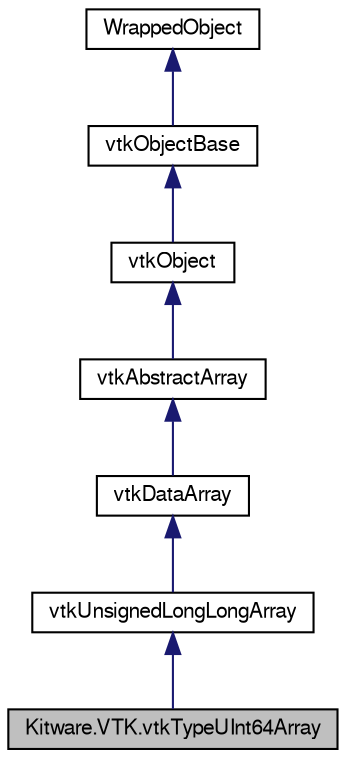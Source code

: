 digraph G
{
  bgcolor="transparent";
  edge [fontname="FreeSans",fontsize="10",labelfontname="FreeSans",labelfontsize="10"];
  node [fontname="FreeSans",fontsize="10",shape=record];
  Node1 [label="Kitware.VTK.vtkTypeUInt64Array",height=0.2,width=0.4,color="black", fillcolor="grey75", style="filled" fontcolor="black"];
  Node2 -> Node1 [dir="back",color="midnightblue",fontsize="10",style="solid",fontname="FreeSans"];
  Node2 [label="vtkUnsignedLongLongArray",height=0.2,width=0.4,color="black",URL="$class_kitware_1_1_v_t_k_1_1vtk_unsigned_long_long_array.html",tooltip="vtkUnsignedLongLongArray - dynamic, self-adjusting array of unsigned long long"];
  Node3 -> Node2 [dir="back",color="midnightblue",fontsize="10",style="solid",fontname="FreeSans"];
  Node3 [label="vtkDataArray",height=0.2,width=0.4,color="black",URL="$class_kitware_1_1_v_t_k_1_1vtk_data_array.html",tooltip="vtkDataArray - abstract superclass for arrays of numeric data"];
  Node4 -> Node3 [dir="back",color="midnightblue",fontsize="10",style="solid",fontname="FreeSans"];
  Node4 [label="vtkAbstractArray",height=0.2,width=0.4,color="black",URL="$class_kitware_1_1_v_t_k_1_1vtk_abstract_array.html",tooltip="vtkAbstractArray - Abstract superclass for all arrays"];
  Node5 -> Node4 [dir="back",color="midnightblue",fontsize="10",style="solid",fontname="FreeSans"];
  Node5 [label="vtkObject",height=0.2,width=0.4,color="black",URL="$class_kitware_1_1_v_t_k_1_1vtk_object.html",tooltip="vtkObject - abstract base class for most VTK objects"];
  Node6 -> Node5 [dir="back",color="midnightblue",fontsize="10",style="solid",fontname="FreeSans"];
  Node6 [label="vtkObjectBase",height=0.2,width=0.4,color="black",URL="$class_kitware_1_1_v_t_k_1_1vtk_object_base.html",tooltip="vtkObjectBase - abstract base class for most VTK objects"];
  Node7 -> Node6 [dir="back",color="midnightblue",fontsize="10",style="solid",fontname="FreeSans"];
  Node7 [label="WrappedObject",height=0.2,width=0.4,color="black",URL="$class_kitware_1_1_v_t_k_1_1_wrapped_object.html",tooltip="Base class for all the mummy wrapped classes in Kitware.VTK."];
}
